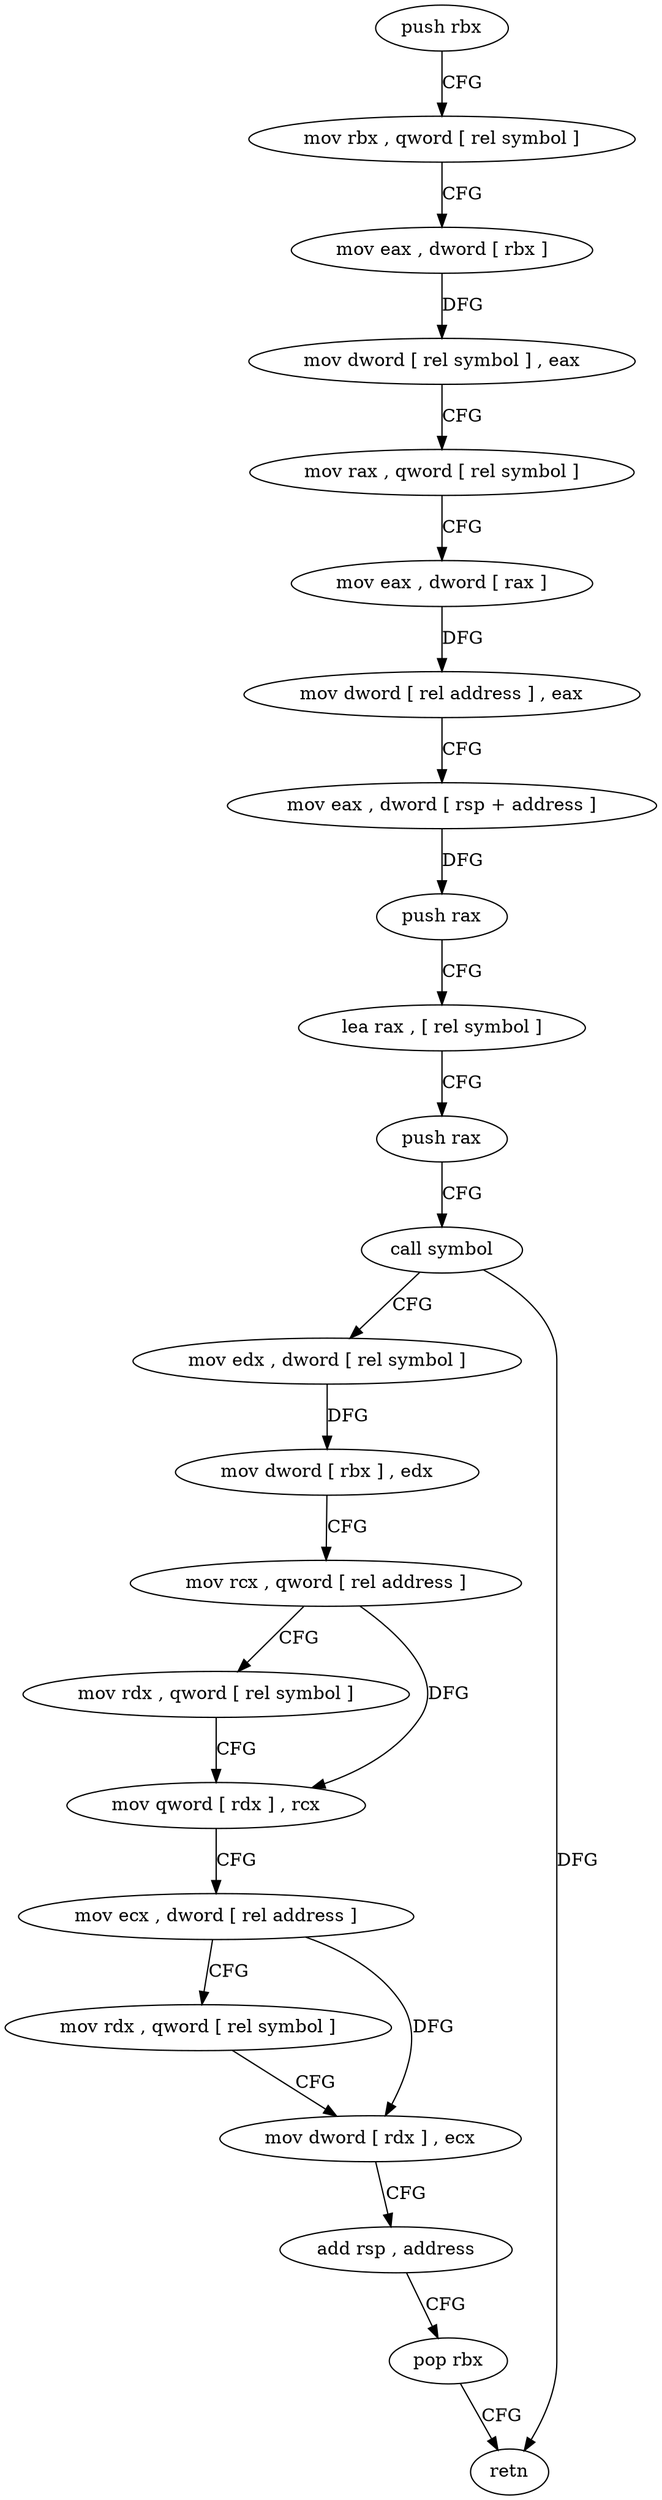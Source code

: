 digraph "func" {
"177486" [label = "push rbx" ]
"177487" [label = "mov rbx , qword [ rel symbol ]" ]
"177494" [label = "mov eax , dword [ rbx ]" ]
"177496" [label = "mov dword [ rel symbol ] , eax" ]
"177502" [label = "mov rax , qword [ rel symbol ]" ]
"177509" [label = "mov eax , dword [ rax ]" ]
"177511" [label = "mov dword [ rel address ] , eax" ]
"177517" [label = "mov eax , dword [ rsp + address ]" ]
"177521" [label = "push rax" ]
"177522" [label = "lea rax , [ rel symbol ]" ]
"177529" [label = "push rax" ]
"177530" [label = "call symbol" ]
"177535" [label = "mov edx , dword [ rel symbol ]" ]
"177541" [label = "mov dword [ rbx ] , edx" ]
"177543" [label = "mov rcx , qword [ rel address ]" ]
"177550" [label = "mov rdx , qword [ rel symbol ]" ]
"177557" [label = "mov qword [ rdx ] , rcx" ]
"177560" [label = "mov ecx , dword [ rel address ]" ]
"177566" [label = "mov rdx , qword [ rel symbol ]" ]
"177573" [label = "mov dword [ rdx ] , ecx" ]
"177575" [label = "add rsp , address" ]
"177579" [label = "pop rbx" ]
"177580" [label = "retn" ]
"177486" -> "177487" [ label = "CFG" ]
"177487" -> "177494" [ label = "CFG" ]
"177494" -> "177496" [ label = "DFG" ]
"177496" -> "177502" [ label = "CFG" ]
"177502" -> "177509" [ label = "CFG" ]
"177509" -> "177511" [ label = "DFG" ]
"177511" -> "177517" [ label = "CFG" ]
"177517" -> "177521" [ label = "DFG" ]
"177521" -> "177522" [ label = "CFG" ]
"177522" -> "177529" [ label = "CFG" ]
"177529" -> "177530" [ label = "CFG" ]
"177530" -> "177535" [ label = "CFG" ]
"177530" -> "177580" [ label = "DFG" ]
"177535" -> "177541" [ label = "DFG" ]
"177541" -> "177543" [ label = "CFG" ]
"177543" -> "177550" [ label = "CFG" ]
"177543" -> "177557" [ label = "DFG" ]
"177550" -> "177557" [ label = "CFG" ]
"177557" -> "177560" [ label = "CFG" ]
"177560" -> "177566" [ label = "CFG" ]
"177560" -> "177573" [ label = "DFG" ]
"177566" -> "177573" [ label = "CFG" ]
"177573" -> "177575" [ label = "CFG" ]
"177575" -> "177579" [ label = "CFG" ]
"177579" -> "177580" [ label = "CFG" ]
}
